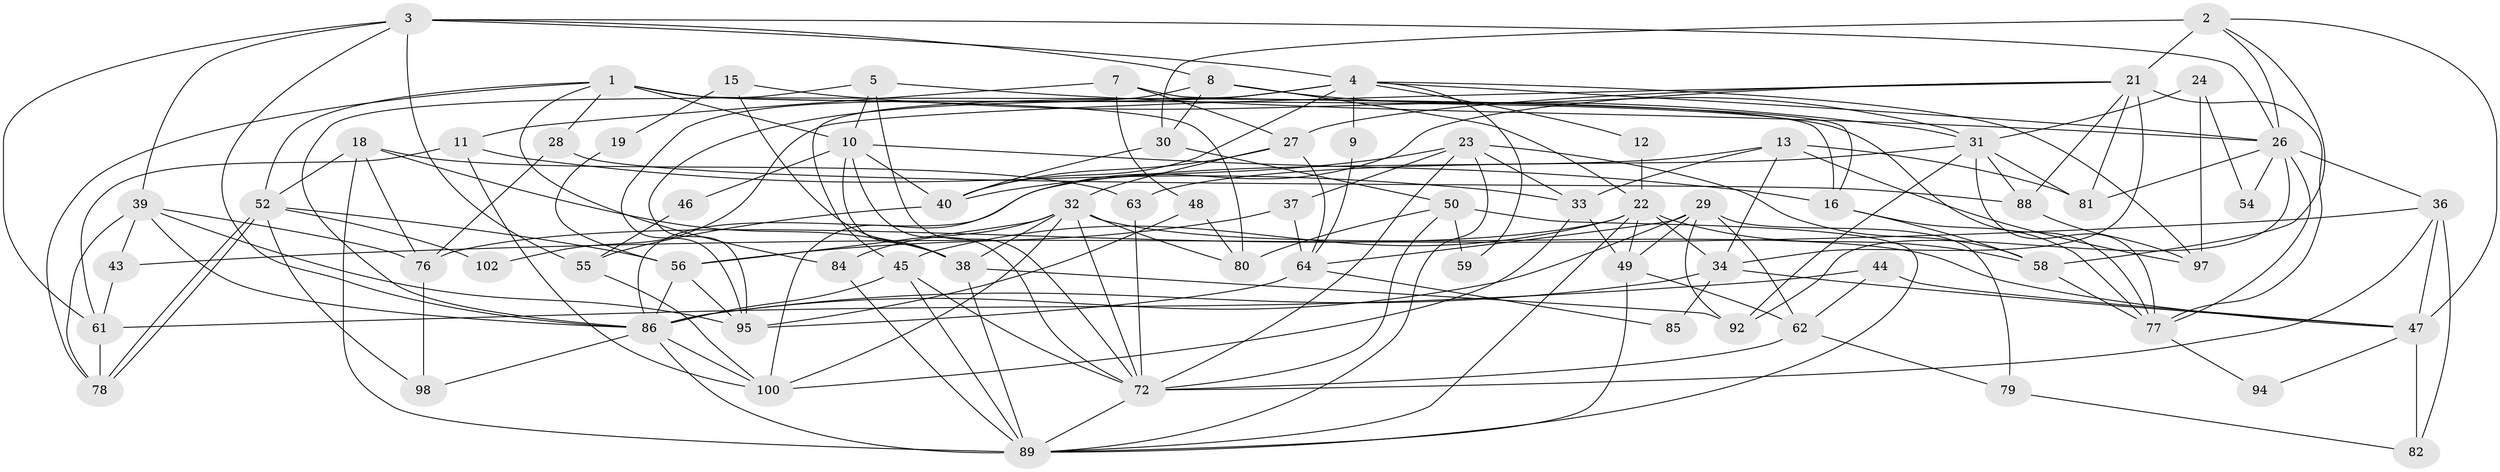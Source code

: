 // original degree distribution, {7: 0.04504504504504504, 5: 0.17117117117117117, 6: 0.09009009009009009, 3: 0.2972972972972973, 4: 0.24324324324324326, 2: 0.13513513513513514, 9: 0.009009009009009009, 8: 0.009009009009009009}
// Generated by graph-tools (version 1.1) at 2025/41/03/06/25 10:41:55]
// undirected, 72 vertices, 179 edges
graph export_dot {
graph [start="1"]
  node [color=gray90,style=filled];
  1 [super="+17"];
  2 [super="+6"];
  3 [super="+20"];
  4 [super="+42"];
  5 [super="+90"];
  7 [super="+106"];
  8 [super="+67"];
  9;
  10;
  11 [super="+25"];
  12;
  13 [super="+14"];
  15;
  16 [super="+66"];
  18 [super="+41"];
  19;
  21 [super="+91"];
  22 [super="+60"];
  23;
  24;
  26 [super="+73"];
  27;
  28;
  29 [super="+68"];
  30 [super="+87"];
  31 [super="+57"];
  32 [super="+93"];
  33 [super="+69"];
  34 [super="+35"];
  36 [super="+75"];
  37;
  38 [super="+51"];
  39 [super="+65"];
  40 [super="+105"];
  43;
  44;
  45 [super="+53"];
  46;
  47 [super="+71"];
  48;
  49 [super="+83"];
  50 [super="+109"];
  52 [super="+99"];
  54;
  55;
  56 [super="+70"];
  58;
  59;
  61 [super="+101"];
  62 [super="+74"];
  63;
  64 [super="+107"];
  72 [super="+108"];
  76 [super="+103"];
  77;
  78;
  79;
  80;
  81;
  82;
  84;
  85;
  86 [super="+110"];
  88;
  89 [super="+111"];
  92;
  94;
  95 [super="+96"];
  97;
  98;
  100 [super="+104"];
  102;
  1 -- 77;
  1 -- 28;
  1 -- 80;
  1 -- 84;
  1 -- 10;
  1 -- 78;
  1 -- 52;
  1 -- 16;
  2 -- 21 [weight=2];
  2 -- 26;
  2 -- 47;
  2 -- 58;
  2 -- 30;
  3 -- 26;
  3 -- 55;
  3 -- 86;
  3 -- 4;
  3 -- 61;
  3 -- 39;
  3 -- 8;
  4 -- 95;
  4 -- 9;
  4 -- 12;
  4 -- 45;
  4 -- 97;
  4 -- 40;
  4 -- 26;
  4 -- 59;
  5 -- 10;
  5 -- 26;
  5 -- 86;
  5 -- 72;
  7 -- 16;
  7 -- 48;
  7 -- 27;
  7 -- 11;
  8 -- 22;
  8 -- 95;
  8 -- 31;
  8 -- 30;
  9 -- 64;
  10 -- 40;
  10 -- 46;
  10 -- 38;
  10 -- 16;
  10 -- 72;
  11 -- 33;
  11 -- 61;
  11 -- 100;
  12 -- 22 [weight=2];
  13 -- 86;
  13 -- 81;
  13 -- 97;
  13 -- 33;
  13 -- 34;
  15 -- 19;
  15 -- 38;
  15 -- 31;
  16 -- 77;
  16 -- 58;
  18 -- 38;
  18 -- 52 [weight=2];
  18 -- 89;
  18 -- 63;
  18 -- 76;
  19 -- 56;
  21 -- 34;
  21 -- 27;
  21 -- 100;
  21 -- 102;
  21 -- 81;
  21 -- 88;
  21 -- 77;
  22 -- 58;
  22 -- 34;
  22 -- 49;
  22 -- 89;
  22 -- 45;
  22 -- 76;
  23 -- 58;
  23 -- 89;
  23 -- 33;
  23 -- 37;
  23 -- 72;
  23 -- 40;
  24 -- 31;
  24 -- 97;
  24 -- 54;
  26 -- 81;
  26 -- 36;
  26 -- 54;
  26 -- 92;
  26 -- 77;
  27 -- 64;
  27 -- 40;
  27 -- 32;
  28 -- 88;
  28 -- 76;
  29 -- 62;
  29 -- 79;
  29 -- 64;
  29 -- 92;
  29 -- 86;
  29 -- 49;
  30 -- 50;
  30 -- 40;
  31 -- 88;
  31 -- 92;
  31 -- 63;
  31 -- 77;
  31 -- 81;
  32 -- 80;
  32 -- 84;
  32 -- 38;
  32 -- 56;
  32 -- 72;
  32 -- 47;
  32 -- 100;
  33 -- 49;
  33 -- 100;
  34 -- 85;
  34 -- 47;
  34 -- 86;
  36 -- 82;
  36 -- 43;
  36 -- 47;
  36 -- 72;
  37 -- 64;
  37 -- 56;
  38 -- 92;
  38 -- 89;
  39 -- 78;
  39 -- 86;
  39 -- 95;
  39 -- 76;
  39 -- 43;
  40 -- 55;
  43 -- 61;
  44 -- 47;
  44 -- 61;
  44 -- 62;
  45 -- 86;
  45 -- 89;
  45 -- 72;
  46 -- 55;
  47 -- 94;
  47 -- 82;
  48 -- 80;
  48 -- 95;
  49 -- 89;
  49 -- 62;
  50 -- 89;
  50 -- 80;
  50 -- 59;
  50 -- 72;
  52 -- 78;
  52 -- 78;
  52 -- 98;
  52 -- 102;
  52 -- 56;
  55 -- 100;
  56 -- 86;
  56 -- 95;
  58 -- 77;
  61 -- 78;
  62 -- 79;
  62 -- 72;
  63 -- 72;
  64 -- 95;
  64 -- 85;
  72 -- 89;
  76 -- 98;
  77 -- 94;
  79 -- 82;
  84 -- 89;
  86 -- 98;
  86 -- 89;
  86 -- 100;
  88 -- 97;
}

